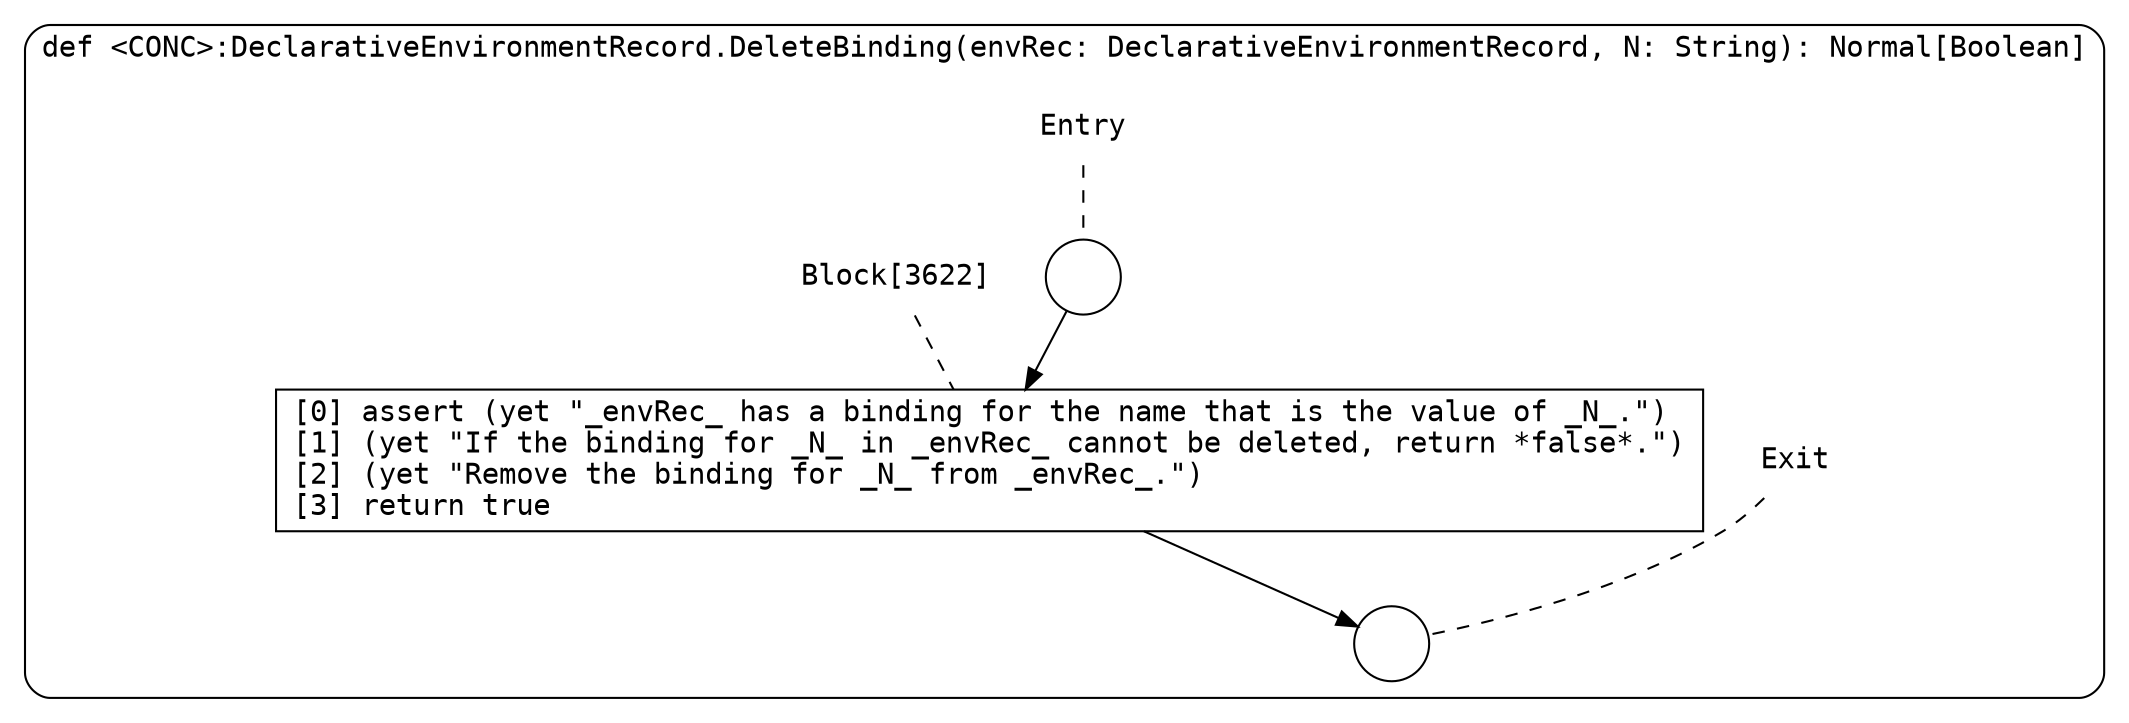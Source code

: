 digraph {
  graph [fontname = "Consolas"]
  node [fontname = "Consolas"]
  edge [fontname = "Consolas"]
  subgraph cluster980 {
    label = "def <CONC>:DeclarativeEnvironmentRecord.DeleteBinding(envRec: DeclarativeEnvironmentRecord, N: String): Normal[Boolean]"
    style = rounded
    cluster980_entry_name [shape=none, label=<<font color="black">Entry</font>>]
    cluster980_entry_name -> cluster980_entry [arrowhead=none, color="black", style=dashed]
    cluster980_entry [shape=circle label=" " color="black" fillcolor="white" style=filled]
    cluster980_entry -> node3622 [color="black"]
    cluster980_exit_name [shape=none, label=<<font color="black">Exit</font>>]
    cluster980_exit_name -> cluster980_exit [arrowhead=none, color="black", style=dashed]
    cluster980_exit [shape=circle label=" " color="black" fillcolor="white" style=filled]
    node3622_name [shape=none, label=<<font color="black">Block[3622]</font>>]
    node3622_name -> node3622 [arrowhead=none, color="black", style=dashed]
    node3622 [shape=box, label=<<font color="black">[0] assert (yet &quot;_envRec_ has a binding for the name that is the value of _N_.&quot;)<BR ALIGN="LEFT"/>[1] (yet &quot;If the binding for _N_ in _envRec_ cannot be deleted, return *false*.&quot;)<BR ALIGN="LEFT"/>[2] (yet &quot;Remove the binding for _N_ from _envRec_.&quot;)<BR ALIGN="LEFT"/>[3] return true<BR ALIGN="LEFT"/></font>> color="black" fillcolor="white", style=filled]
    node3622 -> cluster980_exit [color="black"]
  }
}